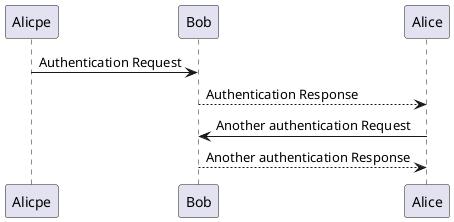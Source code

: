 @startuml Diagramma
Alicрe -> Bob: Authentication Request
Bob --> Alice: Authentication Response

Alice -> Bob: Another authentication Request
Alice <-- Bob: Another authentication Response
@enduml

